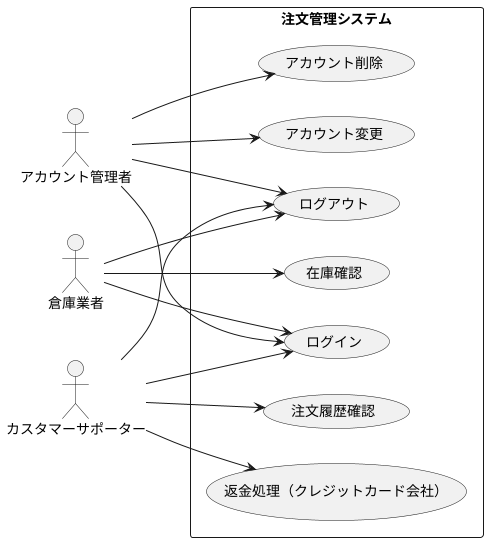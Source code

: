 @startuml 注文管理システム
left to right direction

' アクター定義
actor アカウント管理者
actor 倉庫業者
actor カスタマーサポーター

rectangle 注文管理システム {
  usecase "ログイン" as UC_Login
  usecase "ログアウト" as UC_Logout
  usecase "注文履歴確認" as UC_CheckHistory
  usecase "在庫確認" as UC_CheckStock
  usecase "返金処理（クレジットカード会社）" as UC_Refund
  usecase "アカウント変更" as UC_UpdateAccount
  usecase "アカウント削除" as UC_DeleteAccount
}

' システム管理者のユースケース
アカウント管理者 --> UC_Login
アカウント管理者 --> UC_Logout
アカウント管理者 --> UC_UpdateAccount
アカウント管理者 --> UC_DeleteAccount

' カスタマーサポーターのユースケース
カスタマーサポーター --> UC_Login
カスタマーサポーター --> UC_Logout
カスタマーサポーター --> UC_CheckHistory
カスタマーサポーター --> UC_Refund

' 配送業者のユースケース
倉庫業者 --> UC_Login
倉庫業者 --> UC_Logout
倉庫業者 --> UC_CheckStock

@enduml